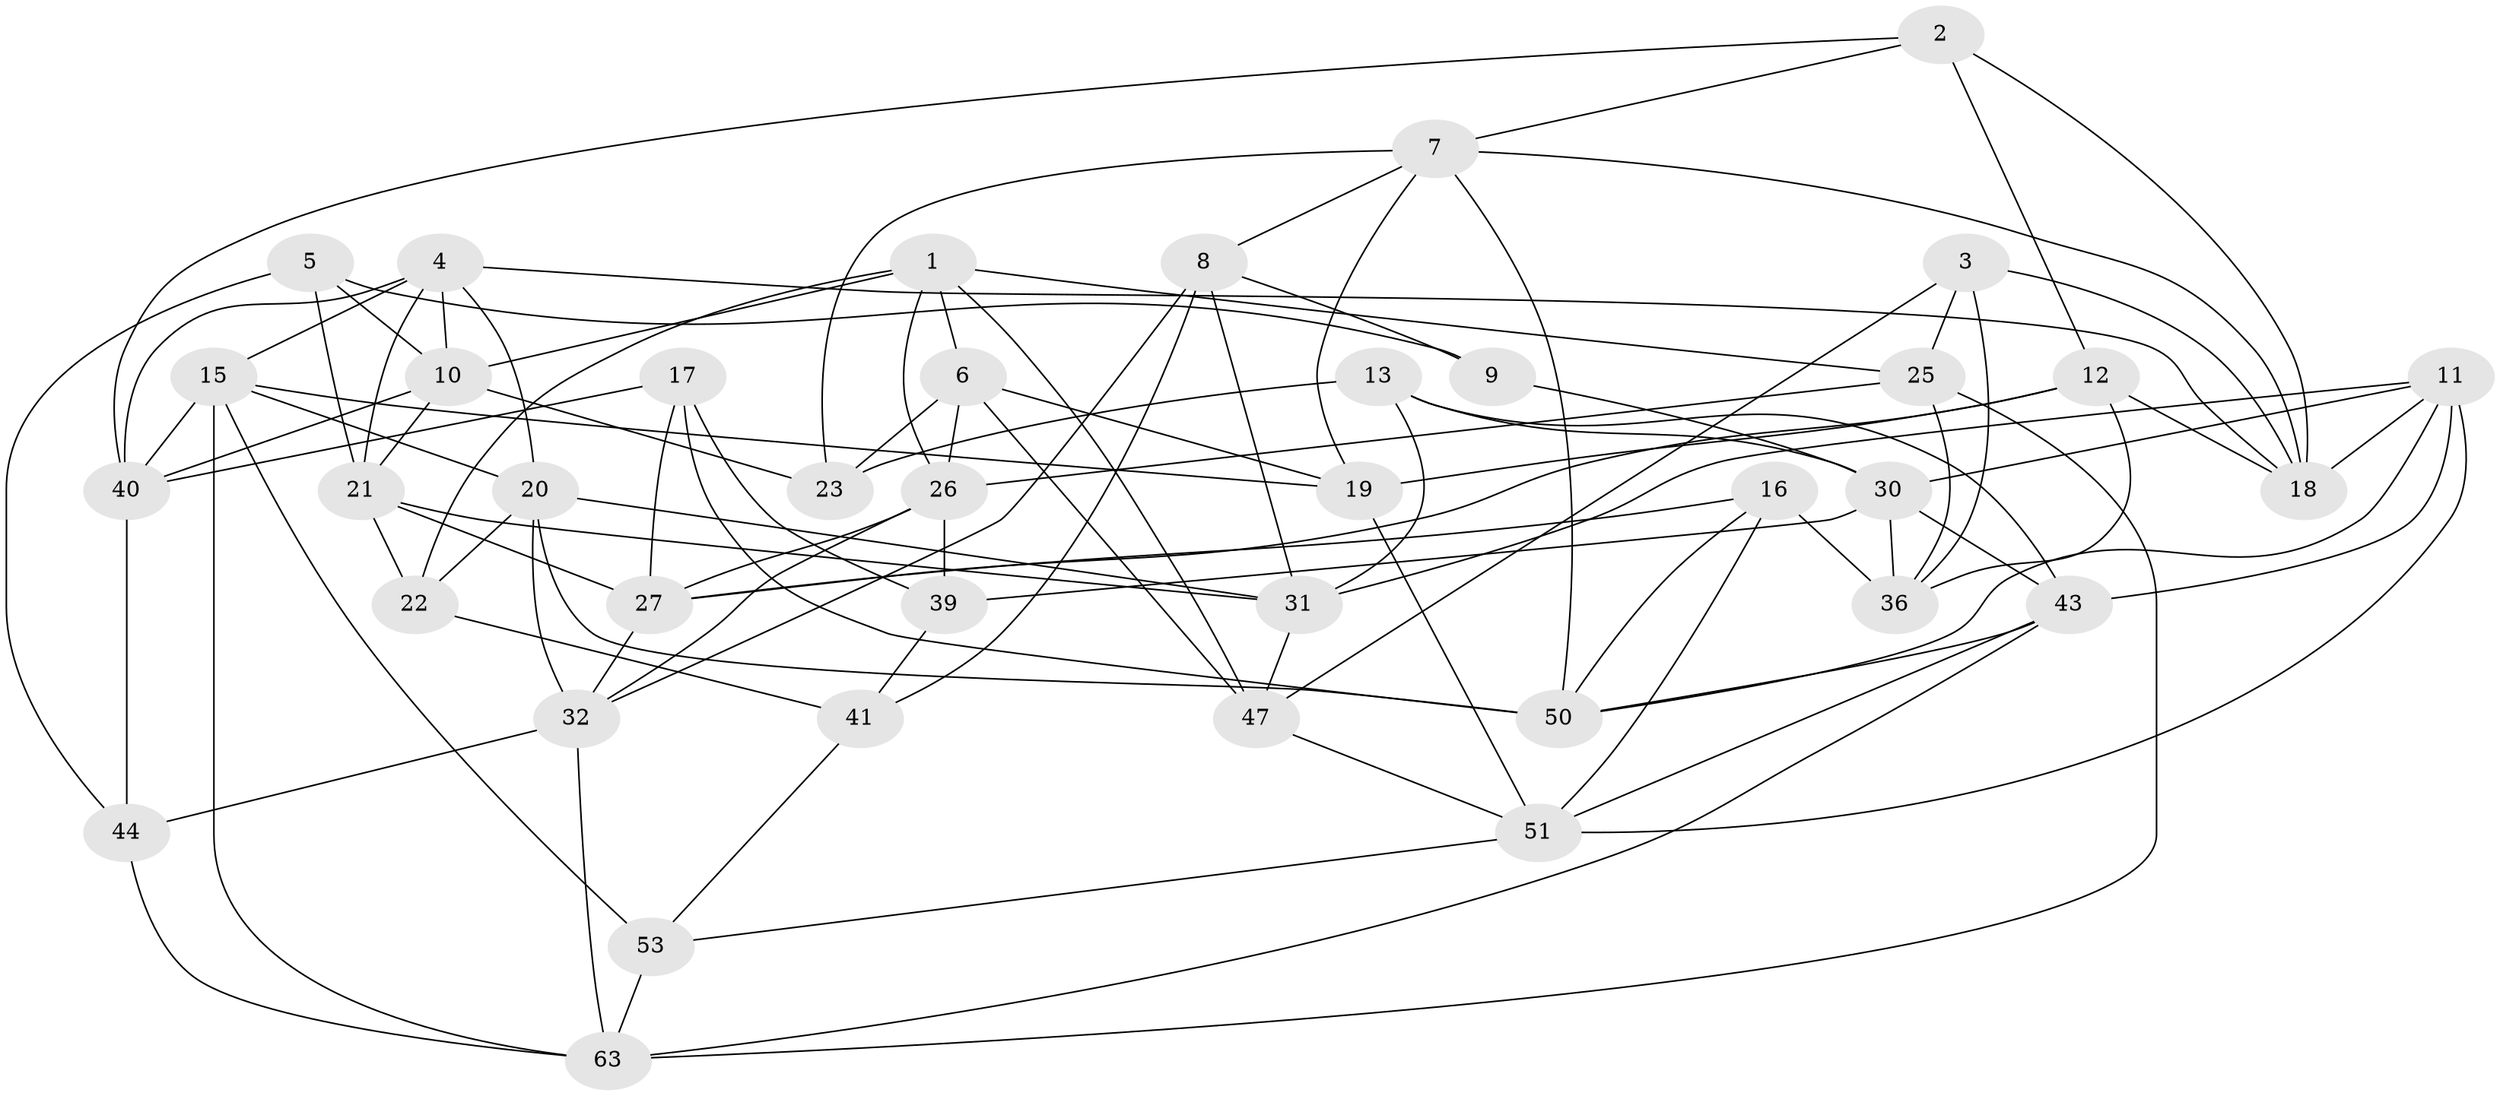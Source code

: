 // original degree distribution, {4: 1.0}
// Generated by graph-tools (version 1.1) at 2025/42/03/06/25 10:42:19]
// undirected, 39 vertices, 100 edges
graph export_dot {
graph [start="1"]
  node [color=gray90,style=filled];
  1 [super="+14"];
  2;
  3 [super="+46"];
  4 [super="+33"];
  5;
  6 [super="+28"];
  7 [super="+24"];
  8 [super="+29"];
  9;
  10 [super="+56"];
  11 [super="+60"];
  12 [super="+48"];
  13;
  15 [super="+34"];
  16;
  17;
  18 [super="+49"];
  19 [super="+35"];
  20 [super="+45"];
  21 [super="+57"];
  22;
  23;
  25 [super="+54"];
  26 [super="+42"];
  27 [super="+59"];
  30 [super="+37"];
  31 [super="+38"];
  32 [super="+62"];
  36 [super="+61"];
  39;
  40 [super="+52"];
  41;
  43 [super="+64"];
  44;
  47 [super="+55"];
  50 [super="+58"];
  51 [super="+66"];
  53;
  63 [super="+65"];
  1 -- 25;
  1 -- 22;
  1 -- 47;
  1 -- 26;
  1 -- 6;
  1 -- 10;
  2 -- 7;
  2 -- 12;
  2 -- 18;
  2 -- 40;
  3 -- 47;
  3 -- 25 [weight=2];
  3 -- 18;
  3 -- 36 [weight=2];
  4 -- 15;
  4 -- 21;
  4 -- 40;
  4 -- 18;
  4 -- 20;
  4 -- 10;
  5 -- 44;
  5 -- 10;
  5 -- 9;
  5 -- 21;
  6 -- 23;
  6 -- 47 [weight=2];
  6 -- 26;
  6 -- 19;
  7 -- 8;
  7 -- 50;
  7 -- 19;
  7 -- 23;
  7 -- 18;
  8 -- 32;
  8 -- 9 [weight=2];
  8 -- 31;
  8 -- 41;
  9 -- 30;
  10 -- 23;
  10 -- 40;
  10 -- 21;
  11 -- 51;
  11 -- 43;
  11 -- 30;
  11 -- 50;
  11 -- 31;
  11 -- 18;
  12 -- 27;
  12 -- 18;
  12 -- 19 [weight=2];
  12 -- 36;
  13 -- 31;
  13 -- 43;
  13 -- 23;
  13 -- 30;
  15 -- 19;
  15 -- 53;
  15 -- 63;
  15 -- 20;
  15 -- 40;
  16 -- 50;
  16 -- 51;
  16 -- 36;
  16 -- 27;
  17 -- 50;
  17 -- 39;
  17 -- 40;
  17 -- 27;
  19 -- 51;
  20 -- 50;
  20 -- 22;
  20 -- 32;
  20 -- 31;
  21 -- 22;
  21 -- 31;
  21 -- 27;
  22 -- 41;
  25 -- 63;
  25 -- 26;
  25 -- 36;
  26 -- 27;
  26 -- 32;
  26 -- 39;
  27 -- 32;
  30 -- 39;
  30 -- 43;
  30 -- 36;
  31 -- 47;
  32 -- 44;
  32 -- 63;
  39 -- 41;
  40 -- 44;
  41 -- 53;
  43 -- 50;
  43 -- 63;
  43 -- 51;
  44 -- 63;
  47 -- 51;
  51 -- 53;
  53 -- 63;
}
